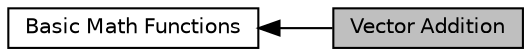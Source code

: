 digraph "Vector Addition"
{
  edge [fontname="Helvetica",fontsize="10",labelfontname="Helvetica",labelfontsize="10"];
  node [fontname="Helvetica",fontsize="10",shape=box];
  rankdir=LR;
  Node1 [label="Vector Addition",height=0.2,width=0.4,color="black", fillcolor="grey75", style="filled", fontcolor="black",tooltip=" "];
  Node2 [label="Basic Math Functions",height=0.2,width=0.4,color="black", fillcolor="white", style="filled",URL="$group__group_math.html",tooltip=" "];
  Node2->Node1 [shape=plaintext, dir="back", style="solid"];
}

